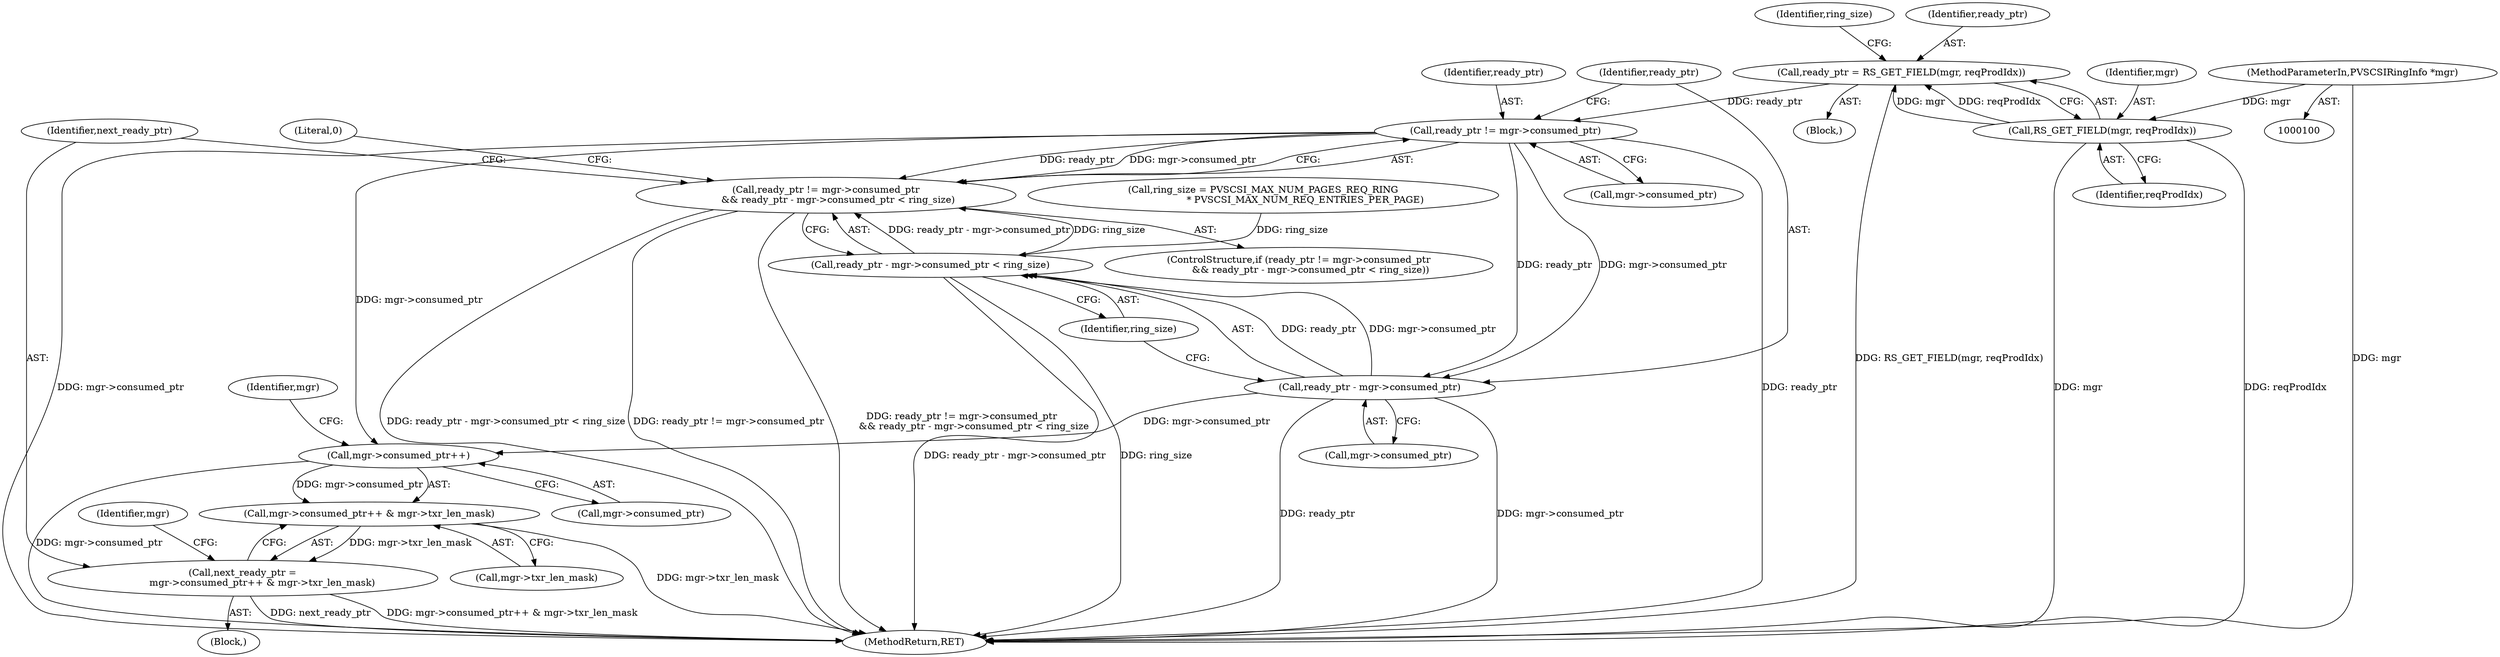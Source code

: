 digraph "0_qemu_d251157ac1928191af851d199a9ff255d330bec9@API" {
"1000117" [label="(Call,ready_ptr != mgr->consumed_ptr)"];
"1000104" [label="(Call,ready_ptr = RS_GET_FIELD(mgr, reqProdIdx))"];
"1000106" [label="(Call,RS_GET_FIELD(mgr, reqProdIdx))"];
"1000101" [label="(MethodParameterIn,PVSCSIRingInfo *mgr)"];
"1000116" [label="(Call,ready_ptr != mgr->consumed_ptr\n        && ready_ptr - mgr->consumed_ptr < ring_size)"];
"1000123" [label="(Call,ready_ptr - mgr->consumed_ptr)"];
"1000122" [label="(Call,ready_ptr - mgr->consumed_ptr < ring_size)"];
"1000134" [label="(Call,mgr->consumed_ptr++)"];
"1000133" [label="(Call,mgr->consumed_ptr++ & mgr->txr_len_mask)"];
"1000131" [label="(Call,next_ready_ptr =\n             mgr->consumed_ptr++ & mgr->txr_len_mask)"];
"1000139" [label="(Identifier,mgr)"];
"1000128" [label="(Identifier,ring_size)"];
"1000122" [label="(Call,ready_ptr - mgr->consumed_ptr < ring_size)"];
"1000155" [label="(Literal,0)"];
"1000104" [label="(Call,ready_ptr = RS_GET_FIELD(mgr, reqProdIdx))"];
"1000117" [label="(Call,ready_ptr != mgr->consumed_ptr)"];
"1000111" [label="(Identifier,ring_size)"];
"1000110" [label="(Call,ring_size = PVSCSI_MAX_NUM_PAGES_REQ_RING\n                            * PVSCSI_MAX_NUM_REQ_ENTRIES_PER_PAGE)"];
"1000156" [label="(MethodReturn,RET)"];
"1000119" [label="(Call,mgr->consumed_ptr)"];
"1000118" [label="(Identifier,ready_ptr)"];
"1000101" [label="(MethodParameterIn,PVSCSIRingInfo *mgr)"];
"1000138" [label="(Call,mgr->txr_len_mask)"];
"1000108" [label="(Identifier,reqProdIdx)"];
"1000135" [label="(Call,mgr->consumed_ptr)"];
"1000124" [label="(Identifier,ready_ptr)"];
"1000129" [label="(Block,)"];
"1000133" [label="(Call,mgr->consumed_ptr++ & mgr->txr_len_mask)"];
"1000131" [label="(Call,next_ready_ptr =\n             mgr->consumed_ptr++ & mgr->txr_len_mask)"];
"1000107" [label="(Identifier,mgr)"];
"1000125" [label="(Call,mgr->consumed_ptr)"];
"1000106" [label="(Call,RS_GET_FIELD(mgr, reqProdIdx))"];
"1000102" [label="(Block,)"];
"1000116" [label="(Call,ready_ptr != mgr->consumed_ptr\n        && ready_ptr - mgr->consumed_ptr < ring_size)"];
"1000115" [label="(ControlStructure,if (ready_ptr != mgr->consumed_ptr\n        && ready_ptr - mgr->consumed_ptr < ring_size))"];
"1000134" [label="(Call,mgr->consumed_ptr++)"];
"1000132" [label="(Identifier,next_ready_ptr)"];
"1000145" [label="(Identifier,mgr)"];
"1000105" [label="(Identifier,ready_ptr)"];
"1000123" [label="(Call,ready_ptr - mgr->consumed_ptr)"];
"1000117" -> "1000116"  [label="AST: "];
"1000117" -> "1000119"  [label="CFG: "];
"1000118" -> "1000117"  [label="AST: "];
"1000119" -> "1000117"  [label="AST: "];
"1000124" -> "1000117"  [label="CFG: "];
"1000116" -> "1000117"  [label="CFG: "];
"1000117" -> "1000156"  [label="DDG: ready_ptr"];
"1000117" -> "1000156"  [label="DDG: mgr->consumed_ptr"];
"1000117" -> "1000116"  [label="DDG: ready_ptr"];
"1000117" -> "1000116"  [label="DDG: mgr->consumed_ptr"];
"1000104" -> "1000117"  [label="DDG: ready_ptr"];
"1000117" -> "1000123"  [label="DDG: ready_ptr"];
"1000117" -> "1000123"  [label="DDG: mgr->consumed_ptr"];
"1000117" -> "1000134"  [label="DDG: mgr->consumed_ptr"];
"1000104" -> "1000102"  [label="AST: "];
"1000104" -> "1000106"  [label="CFG: "];
"1000105" -> "1000104"  [label="AST: "];
"1000106" -> "1000104"  [label="AST: "];
"1000111" -> "1000104"  [label="CFG: "];
"1000104" -> "1000156"  [label="DDG: RS_GET_FIELD(mgr, reqProdIdx)"];
"1000106" -> "1000104"  [label="DDG: mgr"];
"1000106" -> "1000104"  [label="DDG: reqProdIdx"];
"1000106" -> "1000108"  [label="CFG: "];
"1000107" -> "1000106"  [label="AST: "];
"1000108" -> "1000106"  [label="AST: "];
"1000106" -> "1000156"  [label="DDG: reqProdIdx"];
"1000106" -> "1000156"  [label="DDG: mgr"];
"1000101" -> "1000106"  [label="DDG: mgr"];
"1000101" -> "1000100"  [label="AST: "];
"1000101" -> "1000156"  [label="DDG: mgr"];
"1000116" -> "1000115"  [label="AST: "];
"1000116" -> "1000122"  [label="CFG: "];
"1000122" -> "1000116"  [label="AST: "];
"1000132" -> "1000116"  [label="CFG: "];
"1000155" -> "1000116"  [label="CFG: "];
"1000116" -> "1000156"  [label="DDG: ready_ptr != mgr->consumed_ptr"];
"1000116" -> "1000156"  [label="DDG: ready_ptr - mgr->consumed_ptr < ring_size"];
"1000116" -> "1000156"  [label="DDG: ready_ptr != mgr->consumed_ptr\n        && ready_ptr - mgr->consumed_ptr < ring_size"];
"1000122" -> "1000116"  [label="DDG: ready_ptr - mgr->consumed_ptr"];
"1000122" -> "1000116"  [label="DDG: ring_size"];
"1000123" -> "1000122"  [label="AST: "];
"1000123" -> "1000125"  [label="CFG: "];
"1000124" -> "1000123"  [label="AST: "];
"1000125" -> "1000123"  [label="AST: "];
"1000128" -> "1000123"  [label="CFG: "];
"1000123" -> "1000156"  [label="DDG: mgr->consumed_ptr"];
"1000123" -> "1000156"  [label="DDG: ready_ptr"];
"1000123" -> "1000122"  [label="DDG: ready_ptr"];
"1000123" -> "1000122"  [label="DDG: mgr->consumed_ptr"];
"1000123" -> "1000134"  [label="DDG: mgr->consumed_ptr"];
"1000122" -> "1000128"  [label="CFG: "];
"1000128" -> "1000122"  [label="AST: "];
"1000122" -> "1000156"  [label="DDG: ready_ptr - mgr->consumed_ptr"];
"1000122" -> "1000156"  [label="DDG: ring_size"];
"1000110" -> "1000122"  [label="DDG: ring_size"];
"1000134" -> "1000133"  [label="AST: "];
"1000134" -> "1000135"  [label="CFG: "];
"1000135" -> "1000134"  [label="AST: "];
"1000139" -> "1000134"  [label="CFG: "];
"1000134" -> "1000156"  [label="DDG: mgr->consumed_ptr"];
"1000134" -> "1000133"  [label="DDG: mgr->consumed_ptr"];
"1000133" -> "1000131"  [label="AST: "];
"1000133" -> "1000138"  [label="CFG: "];
"1000138" -> "1000133"  [label="AST: "];
"1000131" -> "1000133"  [label="CFG: "];
"1000133" -> "1000156"  [label="DDG: mgr->txr_len_mask"];
"1000133" -> "1000131"  [label="DDG: mgr->txr_len_mask"];
"1000131" -> "1000129"  [label="AST: "];
"1000132" -> "1000131"  [label="AST: "];
"1000145" -> "1000131"  [label="CFG: "];
"1000131" -> "1000156"  [label="DDG: next_ready_ptr"];
"1000131" -> "1000156"  [label="DDG: mgr->consumed_ptr++ & mgr->txr_len_mask"];
}
